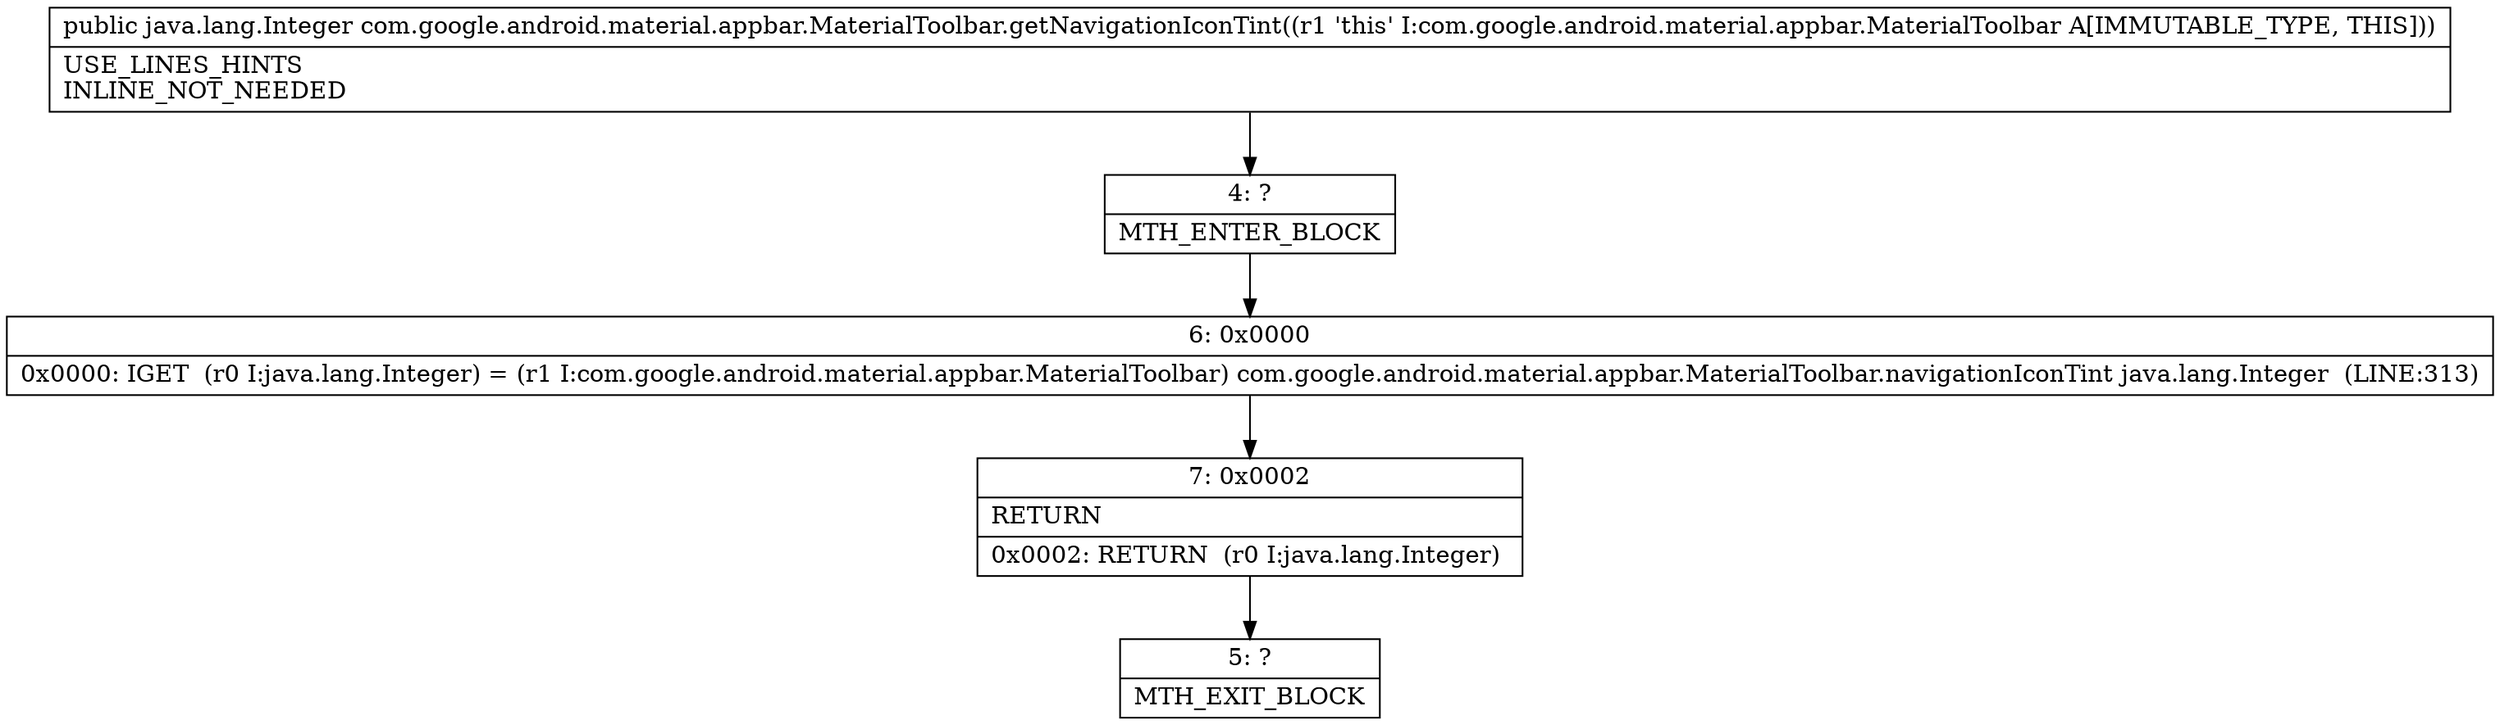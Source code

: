 digraph "CFG forcom.google.android.material.appbar.MaterialToolbar.getNavigationIconTint()Ljava\/lang\/Integer;" {
Node_4 [shape=record,label="{4\:\ ?|MTH_ENTER_BLOCK\l}"];
Node_6 [shape=record,label="{6\:\ 0x0000|0x0000: IGET  (r0 I:java.lang.Integer) = (r1 I:com.google.android.material.appbar.MaterialToolbar) com.google.android.material.appbar.MaterialToolbar.navigationIconTint java.lang.Integer  (LINE:313)\l}"];
Node_7 [shape=record,label="{7\:\ 0x0002|RETURN\l|0x0002: RETURN  (r0 I:java.lang.Integer) \l}"];
Node_5 [shape=record,label="{5\:\ ?|MTH_EXIT_BLOCK\l}"];
MethodNode[shape=record,label="{public java.lang.Integer com.google.android.material.appbar.MaterialToolbar.getNavigationIconTint((r1 'this' I:com.google.android.material.appbar.MaterialToolbar A[IMMUTABLE_TYPE, THIS]))  | USE_LINES_HINTS\lINLINE_NOT_NEEDED\l}"];
MethodNode -> Node_4;Node_4 -> Node_6;
Node_6 -> Node_7;
Node_7 -> Node_5;
}

